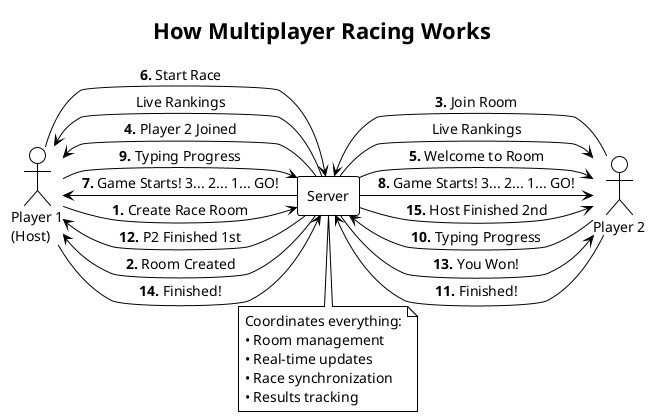 @startuml Multiplayer Race Flow

title How Multiplayer Racing Works

!theme plain
skinparam backgroundColor white
skinparam defaultFontSize 14

actor "Player 1\n(Host)" as Host
actor "Player 2" as P2

rectangle "Server" as Server

' Room Creation
Host -> Server : <b>1.</b> Create Race Room
Server -> Host : <b>2.</b> Room Created

' Players Join
P2 -> Server : <b>3.</b> Join Room
Server -> Host : <b>4.</b> Player 2 Joined
Server -> P2 : <b>5.</b> Welcome to Room

' Race Start
Host -> Server : <b>6.</b> Start Race
Server -> Host : <b>7.</b> Game Starts! 3... 2... 1... GO!
Server -> P2 : <b>8.</b> Game Starts! 3... 2... 1... GO!


' During Race
Host -> Server : <b>9.</b> Typing Progress
P2 -> Server : <b>10.</b> Typing Progress


Server -> Host : Live Rankings
Server -> P2 : Live Rankings

' Race End
P2 -> Server : <b>11.</b> Finished!
Server -> Host : <b>12.</b> P2 Finished 1st
Server -> P2 : <b>13.</b> You Won!

Host -> Server : <b>14.</b> Finished!
Server -> P2 : <b>15.</b> Host Finished 2nd


note bottom of Server
  Coordinates everything:
  • Room management
  • Real-time updates
  • Race synchronization
  • Results tracking
end note

@enduml
